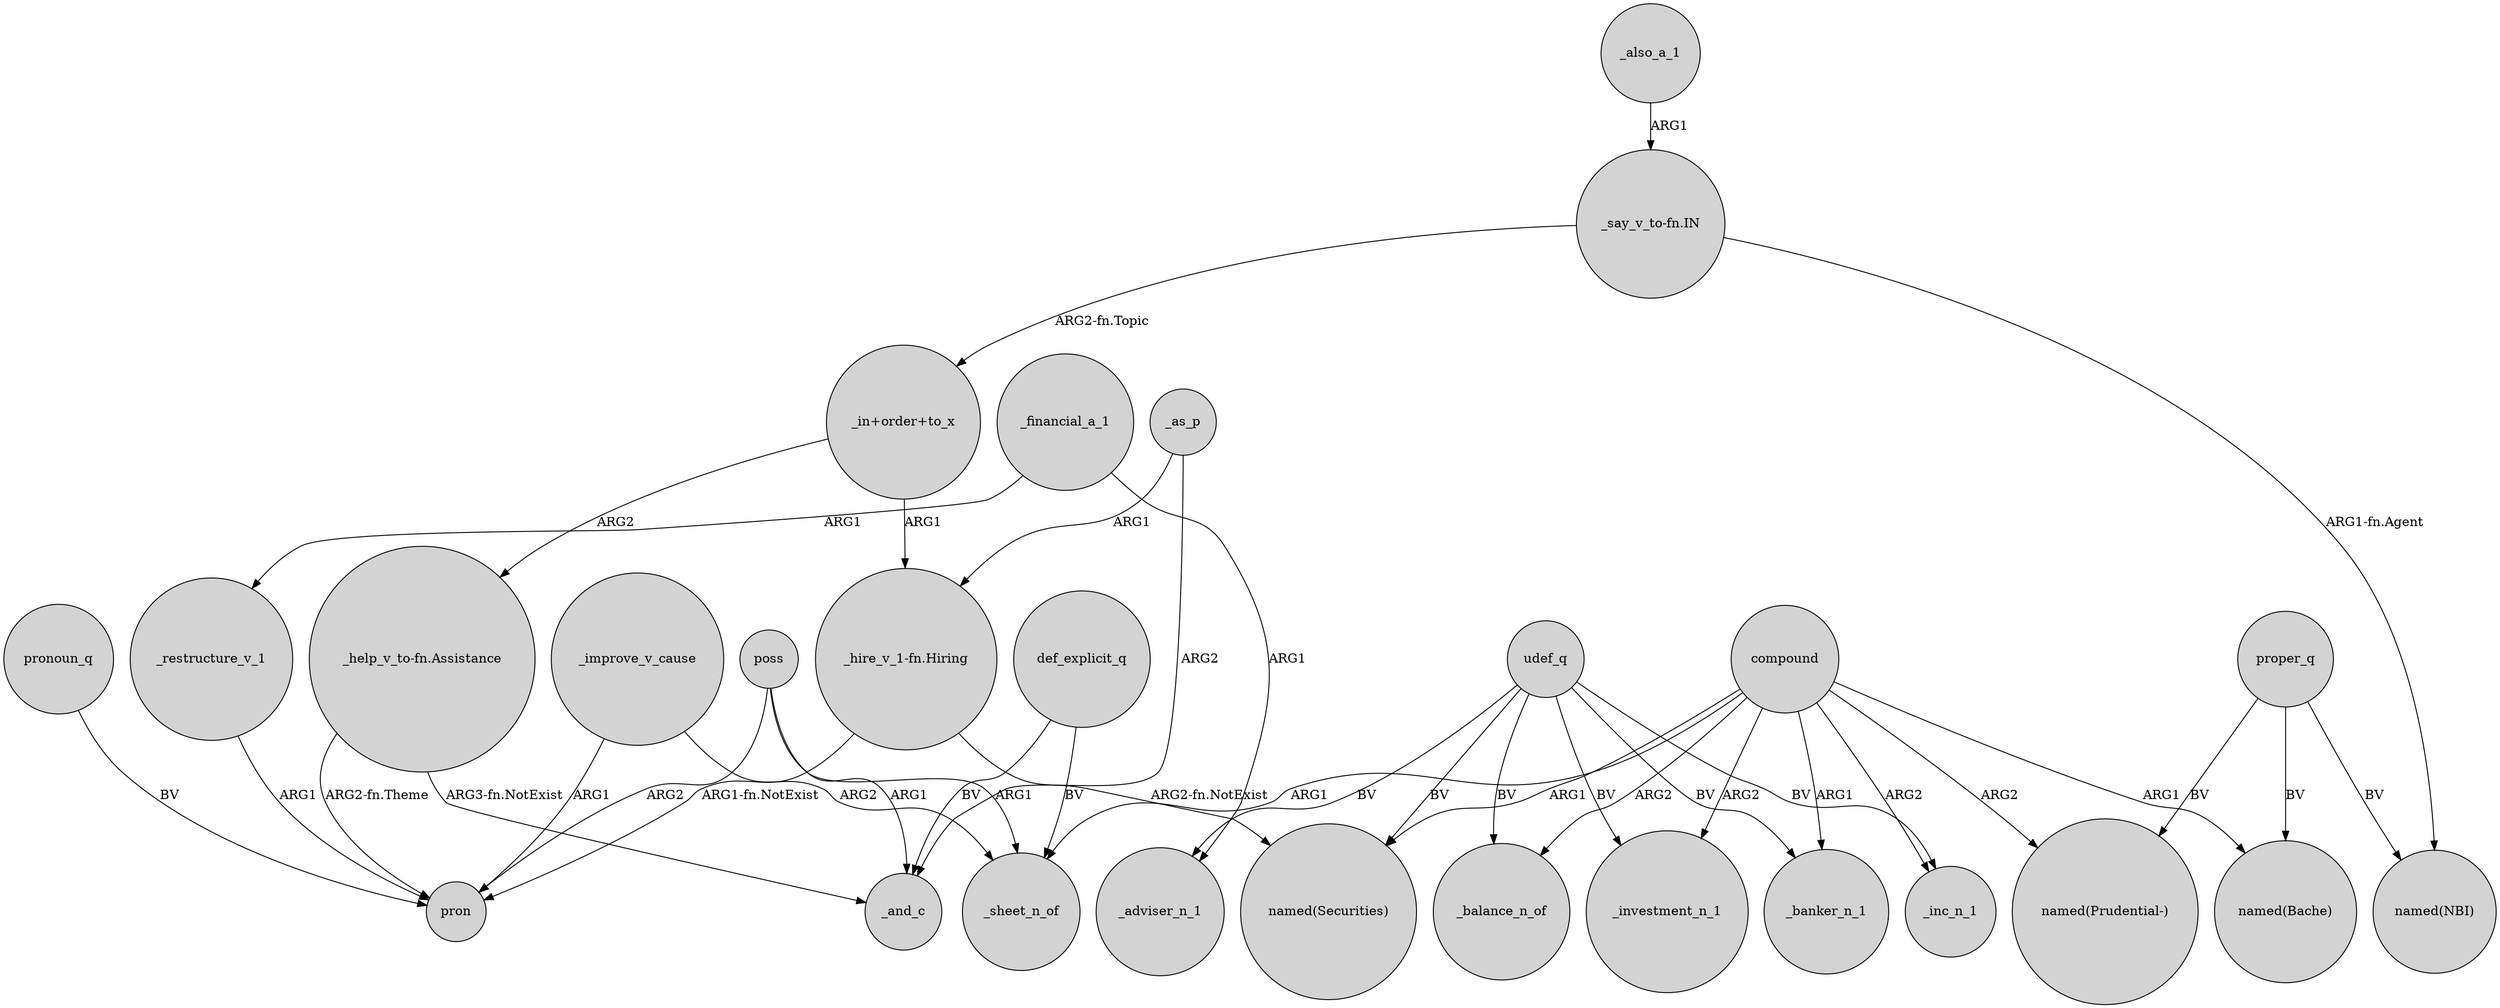 digraph {
	node [shape=circle style=filled]
	_also_a_1 -> "_say_v_to-fn.IN" [label=ARG1]
	udef_q -> _inc_n_1 [label=BV]
	poss -> pron [label=ARG2]
	poss -> _and_c [label=ARG1]
	_restructure_v_1 -> pron [label=ARG1]
	_financial_a_1 -> _adviser_n_1 [label=ARG1]
	compound -> _sheet_n_of [label=ARG1]
	def_explicit_q -> _and_c [label=BV]
	compound -> "named(Prudential-)" [label=ARG2]
	udef_q -> _balance_n_of [label=BV]
	proper_q -> "named(Bache)" [label=BV]
	compound -> _investment_n_1 [label=ARG2]
	"_help_v_to-fn.Assistance" -> _and_c [label="ARG3-fn.NotExist"]
	udef_q -> _adviser_n_1 [label=BV]
	"_hire_v_1-fn.Hiring" -> pron [label="ARG1-fn.NotExist"]
	"_say_v_to-fn.IN" -> "_in+order+to_x" [label="ARG2-fn.Topic"]
	"_help_v_to-fn.Assistance" -> pron [label="ARG2-fn.Theme"]
	proper_q -> "named(NBI)" [label=BV]
	pronoun_q -> pron [label=BV]
	compound -> "named(Bache)" [label=ARG1]
	proper_q -> "named(Prudential-)" [label=BV]
	poss -> _sheet_n_of [label=ARG1]
	compound -> _balance_n_of [label=ARG2]
	_improve_v_cause -> _sheet_n_of [label=ARG2]
	udef_q -> _banker_n_1 [label=BV]
	_financial_a_1 -> _restructure_v_1 [label=ARG1]
	def_explicit_q -> _sheet_n_of [label=BV]
	"_say_v_to-fn.IN" -> "named(NBI)" [label="ARG1-fn.Agent"]
	compound -> _banker_n_1 [label=ARG1]
	_as_p -> _and_c [label=ARG2]
	udef_q -> _investment_n_1 [label=BV]
	"_in+order+to_x" -> "_help_v_to-fn.Assistance" [label=ARG2]
	_as_p -> "_hire_v_1-fn.Hiring" [label=ARG1]
	_improve_v_cause -> pron [label=ARG1]
	udef_q -> "named(Securities)" [label=BV]
	"_hire_v_1-fn.Hiring" -> "named(Securities)" [label="ARG2-fn.NotExist"]
	compound -> _inc_n_1 [label=ARG2]
	compound -> "named(Securities)" [label=ARG1]
	"_in+order+to_x" -> "_hire_v_1-fn.Hiring" [label=ARG1]
}
